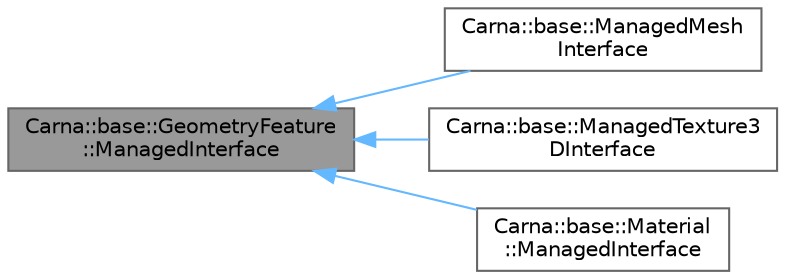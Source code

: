 digraph "Carna::base::GeometryFeature::ManagedInterface"
{
 // LATEX_PDF_SIZE
  bgcolor="transparent";
  edge [fontname=Helvetica,fontsize=10,labelfontname=Helvetica,labelfontsize=10];
  node [fontname=Helvetica,fontsize=10,shape=box,height=0.2,width=0.4];
  rankdir="LR";
  Node1 [id="Node000001",label="Carna::base::GeometryFeature\l::ManagedInterface",height=0.2,width=0.4,color="gray40", fillcolor="grey60", style="filled", fontcolor="black",tooltip="Represents an acquisition of the video resources from a particular GeometryFeature...."];
  Node1 -> Node2 [id="edge1_Node000001_Node000002",dir="back",color="steelblue1",style="solid",tooltip=" "];
  Node2 [id="Node000002",label="Carna::base::ManagedMesh\lInterface",height=0.2,width=0.4,color="gray40", fillcolor="white", style="filled",URL="$classCarna_1_1base_1_1ManagedMeshInterface.html",tooltip="Interfaces the MeshBase that a ManagedMeshBase represents."];
  Node1 -> Node3 [id="edge2_Node000001_Node000003",dir="back",color="steelblue1",style="solid",tooltip=" "];
  Node3 [id="Node000003",label="Carna::base::ManagedTexture3\lDInterface",height=0.2,width=0.4,color="gray40", fillcolor="white", style="filled",URL="$classCarna_1_1base_1_1ManagedTexture3DInterface.html",tooltip="Interfaces the Texture<3> that a ManagedTexture3D represents."];
  Node1 -> Node4 [id="edge3_Node000001_Node000004",dir="back",color="steelblue1",style="solid",tooltip=" "];
  Node4 [id="Node000004",label="Carna::base::Material\l::ManagedInterface",height=0.2,width=0.4,color="gray40", fillcolor="white", style="filled",URL="$classCarna_1_1base_1_1Material_1_1ManagedInterface.html",tooltip="Represents an acquisition of video resources from a particular Material. This realizes the RAII idiom..."];
}
